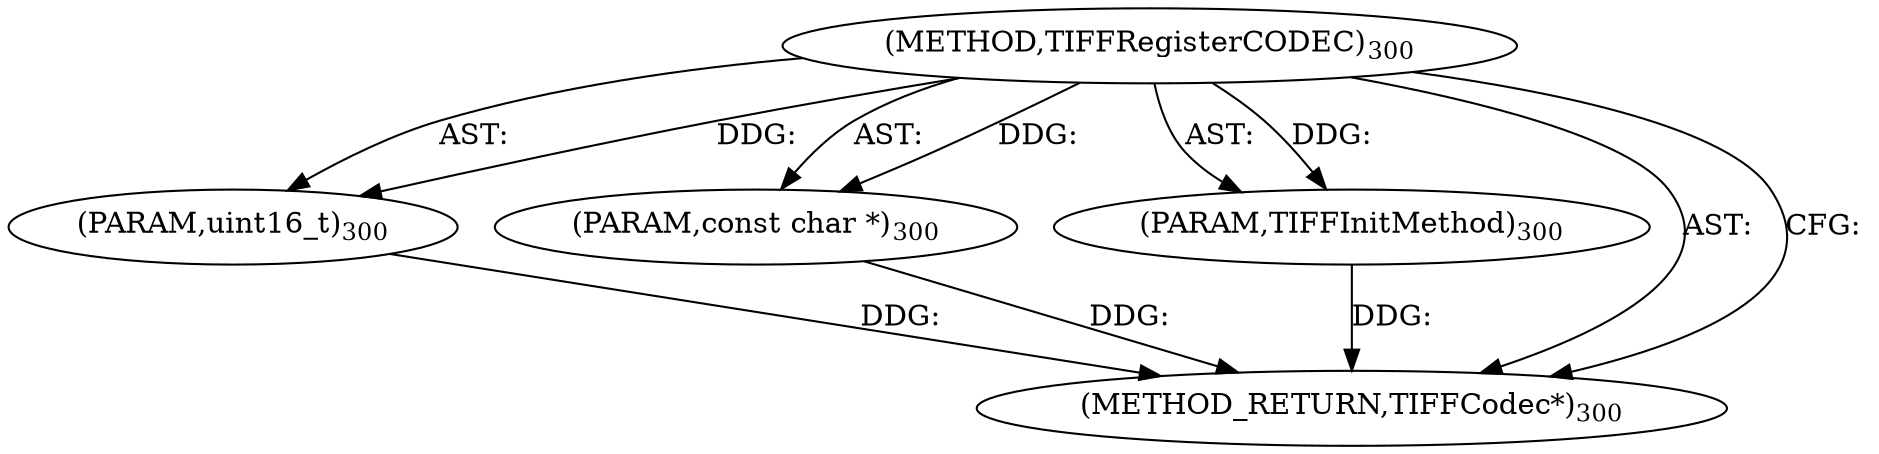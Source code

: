 digraph "TIFFRegisterCODEC" {  
"8352" [label = <(METHOD,TIFFRegisterCODEC)<SUB>300</SUB>> ]
"8353" [label = <(PARAM,uint16_t)<SUB>300</SUB>> ]
"8354" [label = <(PARAM,const char *)<SUB>300</SUB>> ]
"8355" [label = <(PARAM,TIFFInitMethod)<SUB>300</SUB>> ]
"8356" [label = <(METHOD_RETURN,TIFFCodec*)<SUB>300</SUB>> ]
  "8352" -> "8353"  [ label = "AST: "] 
  "8352" -> "8354"  [ label = "AST: "] 
  "8352" -> "8355"  [ label = "AST: "] 
  "8352" -> "8356"  [ label = "AST: "] 
  "8352" -> "8356"  [ label = "CFG: "] 
  "8353" -> "8356"  [ label = "DDG: "] 
  "8354" -> "8356"  [ label = "DDG: "] 
  "8355" -> "8356"  [ label = "DDG: "] 
  "8352" -> "8353"  [ label = "DDG: "] 
  "8352" -> "8354"  [ label = "DDG: "] 
  "8352" -> "8355"  [ label = "DDG: "] 
}
